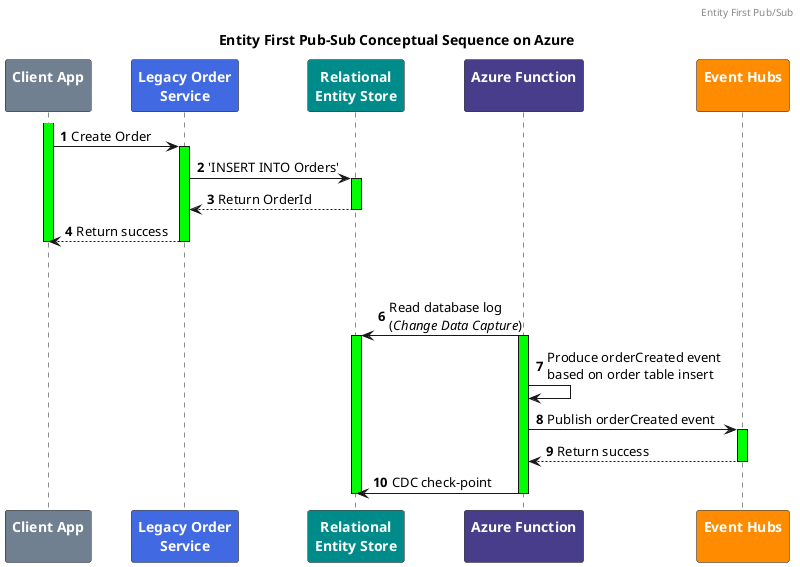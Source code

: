 @startuml
skinparam ParticipantFontSize 14
skinparam ParticipantFontColor #White
header "Entity First Pub/Sub"
title Entity First Pub-Sub Conceptual Sequence on Azure
participant ClientApp as "<b>Client App\n" #SlateGray
participant OrderService as "<b>Legacy Order\n<b>Service" #RoyalBlue
participant EntityStore as "<b>Relational\n<b>Entity Store" #DarkCyan
participant Publisher as "<b>Azure Function\n" #DarkSlateBlue
participant EventHubs as "<b>Event Hubs\n" #Darkorange

autonumber
activate ClientApp #Lime
ClientApp -> OrderService : Create Order
activate OrderService #Lime

OrderService -> EntityStore : 'INSERT INTO Orders'
activate EntityStore #Lime
EntityStore --> OrderService : Return OrderId

deactivate EntityStore
OrderService --> ClientApp : Return success
deactivate OrderService
deactivate ClientApp


' #######################################################################
' hack so that the life bar on the entity store shows a seperation
OrderService-[hidden]->OrderService
' #######################################################################

EntityStore <- Publisher : Read database log\n(<i>Change Data Capture</i>)
activate EntityStore #Lime
activate Publisher #Lime
Publisher -> Publisher : Produce orderCreated event\nbased on order table insert

Publisher -> EventHubs : Publish orderCreated event
activate EventHubs #Lime
EventHubs --> Publisher : Return success
deactivate EventHubs
Publisher -> EntityStore : CDC check-point
deactivate Publisher
deactivate EntityStore
@enduml